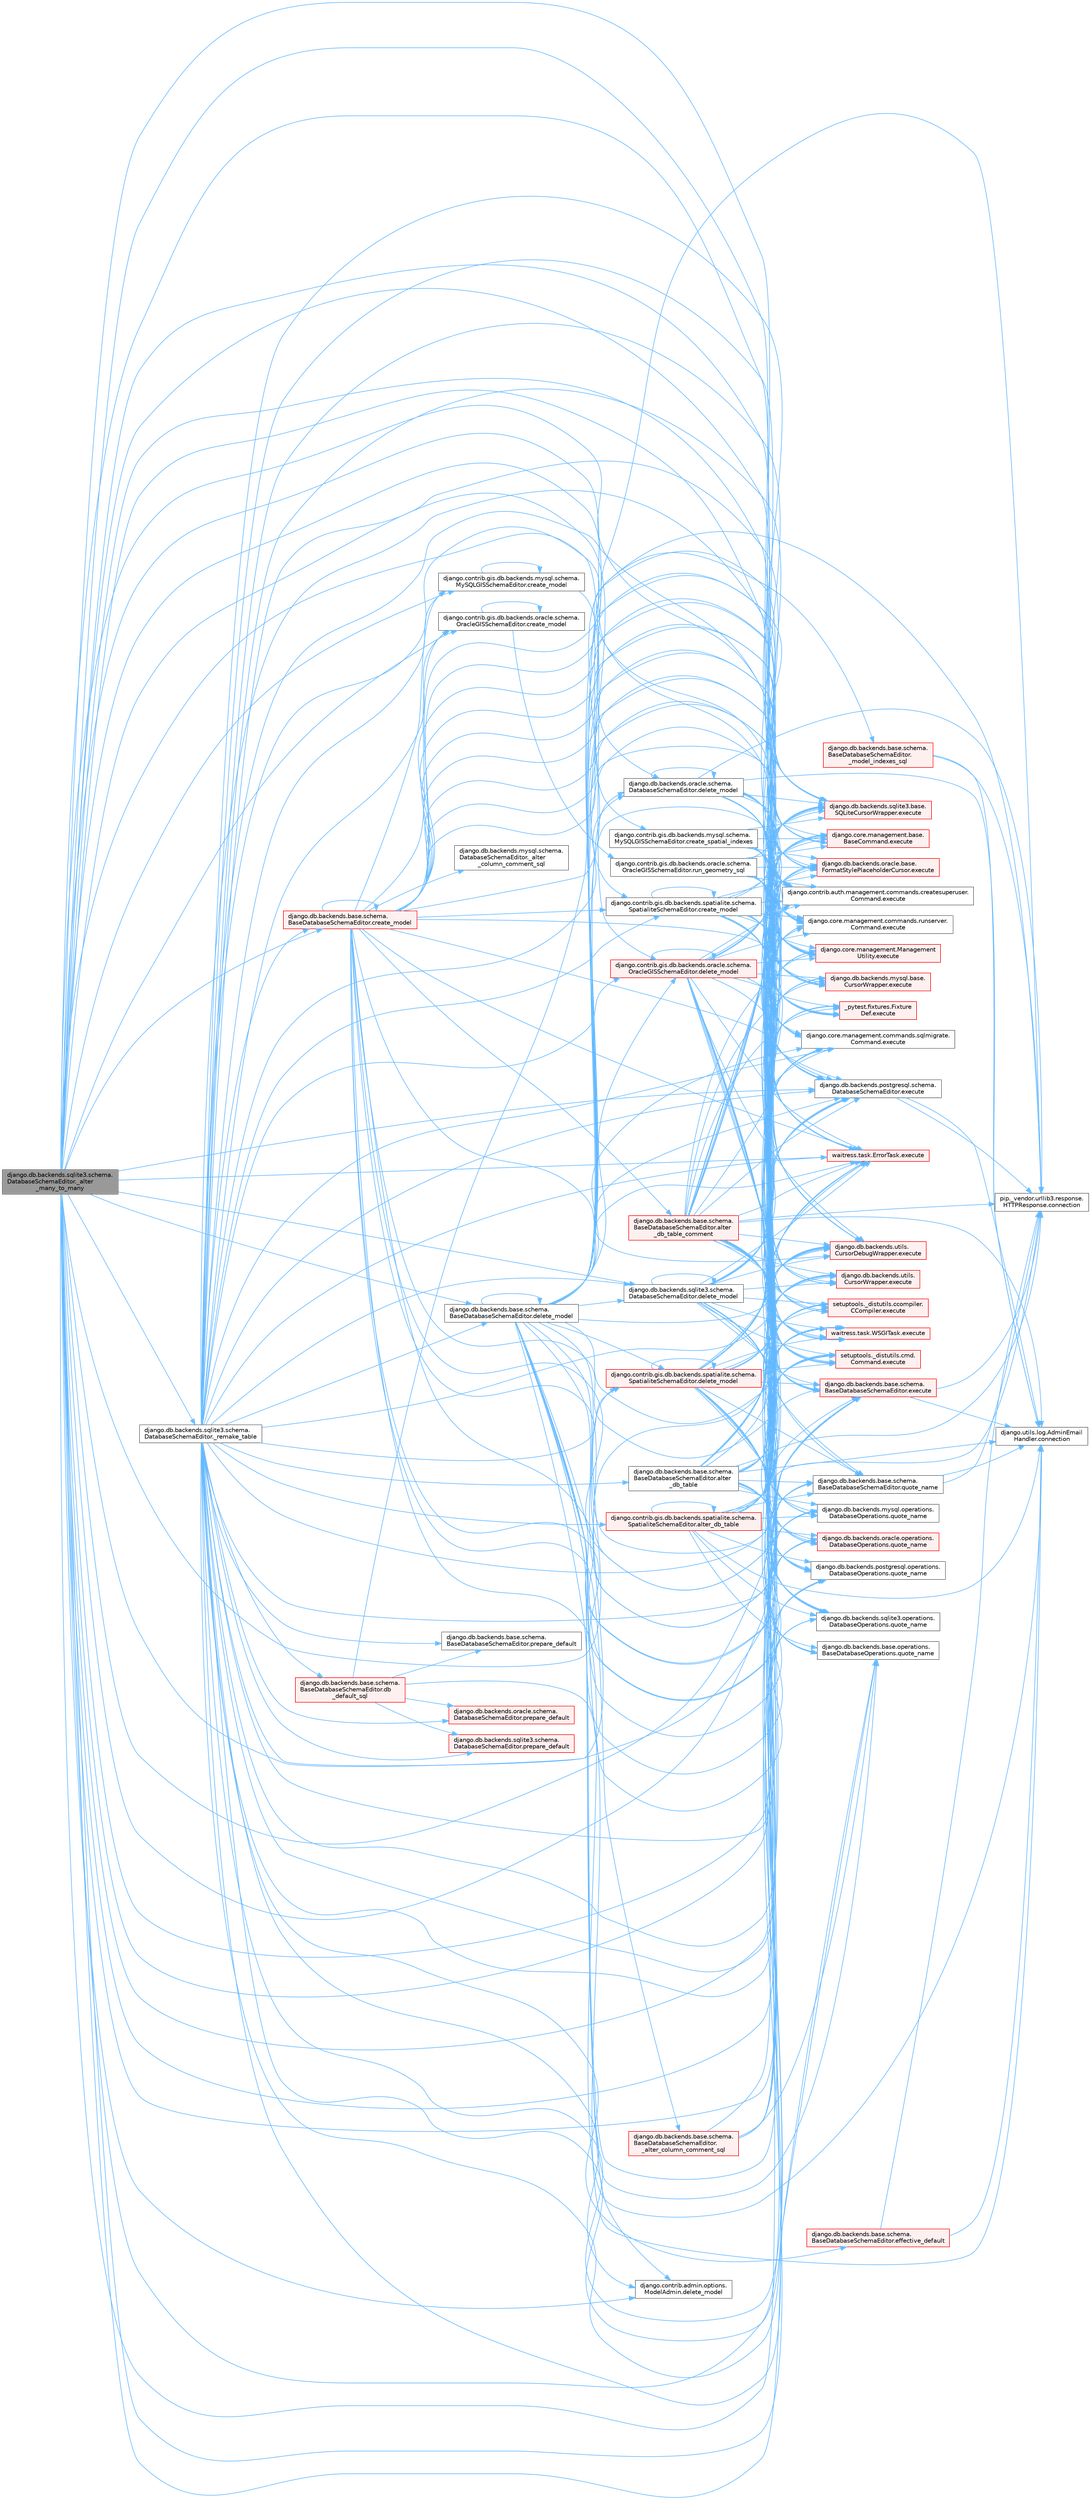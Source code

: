 digraph "django.db.backends.sqlite3.schema.DatabaseSchemaEditor._alter_many_to_many"
{
 // LATEX_PDF_SIZE
  bgcolor="transparent";
  edge [fontname=Helvetica,fontsize=10,labelfontname=Helvetica,labelfontsize=10];
  node [fontname=Helvetica,fontsize=10,shape=box,height=0.2,width=0.4];
  rankdir="LR";
  Node1 [id="Node000001",label="django.db.backends.sqlite3.schema.\lDatabaseSchemaEditor._alter\l_many_to_many",height=0.2,width=0.4,color="gray40", fillcolor="grey60", style="filled", fontcolor="black",tooltip=" "];
  Node1 -> Node2 [id="edge1_Node000001_Node000002",color="steelblue1",style="solid",tooltip=" "];
  Node2 [id="Node000002",label="django.db.backends.sqlite3.schema.\lDatabaseSchemaEditor._remake_table",height=0.2,width=0.4,color="grey40", fillcolor="white", style="filled",URL="$classdjango_1_1db_1_1backends_1_1sqlite3_1_1schema_1_1_database_schema_editor.html#a9b5b247b2cd836c48a65726025b45e11",tooltip=" "];
  Node2 -> Node3 [id="edge2_Node000002_Node000003",color="steelblue1",style="solid",tooltip=" "];
  Node3 [id="Node000003",label="django.contrib.gis.db.backends.spatialite.schema.\lSpatialiteSchemaEditor.alter_db_table",height=0.2,width=0.4,color="red", fillcolor="#FFF0F0", style="filled",URL="$classdjango_1_1contrib_1_1gis_1_1db_1_1backends_1_1spatialite_1_1schema_1_1_spatialite_schema_editor.html#a3c238b03e587be42747e3a128cd44946",tooltip=" "];
  Node3 -> Node3 [id="edge3_Node000003_Node000003",color="steelblue1",style="solid",tooltip=" "];
  Node3 -> Node4 [id="edge4_Node000003_Node000004",color="steelblue1",style="solid",tooltip=" "];
  Node4 [id="Node000004",label="django.utils.log.AdminEmail\lHandler.connection",height=0.2,width=0.4,color="grey40", fillcolor="white", style="filled",URL="$classdjango_1_1utils_1_1log_1_1_admin_email_handler.html#a545b5f7ec55a857fe1ca7836814a0760",tooltip=" "];
  Node3 -> Node5 [id="edge5_Node000003_Node000005",color="steelblue1",style="solid",tooltip=" "];
  Node5 [id="Node000005",label="pip._vendor.urllib3.response.\lHTTPResponse.connection",height=0.2,width=0.4,color="grey40", fillcolor="white", style="filled",URL="$classpip_1_1__vendor_1_1urllib3_1_1response_1_1_h_t_t_p_response.html#a9002314624685de3bbf9b84bdc87fef8",tooltip=" "];
  Node3 -> Node6 [id="edge6_Node000003_Node000006",color="steelblue1",style="solid",tooltip=" "];
  Node6 [id="Node000006",label="_pytest.fixtures.Fixture\lDef.execute",height=0.2,width=0.4,color="red", fillcolor="#FFF0F0", style="filled",URL="$class__pytest_1_1fixtures_1_1_fixture_def.html#ac27e0caaadd6404ffc2715216b643993",tooltip=" "];
  Node3 -> Node3951 [id="edge7_Node000003_Node003951",color="steelblue1",style="solid",tooltip=" "];
  Node3951 [id="Node003951",label="django.contrib.auth.management.commands.createsuperuser.\lCommand.execute",height=0.2,width=0.4,color="grey40", fillcolor="white", style="filled",URL="$classdjango_1_1contrib_1_1auth_1_1management_1_1commands_1_1createsuperuser_1_1_command.html#a4dc8ad9953fcae01a4c61c32fe4c6540",tooltip=" "];
  Node3 -> Node3952 [id="edge8_Node000003_Node003952",color="steelblue1",style="solid",tooltip=" "];
  Node3952 [id="Node003952",label="django.core.management.base.\lBaseCommand.execute",height=0.2,width=0.4,color="red", fillcolor="#FFF0F0", style="filled",URL="$classdjango_1_1core_1_1management_1_1base_1_1_base_command.html#a5621c1fb51be6a2deff6777d90c25ee0",tooltip=" "];
  Node3 -> Node3954 [id="edge9_Node000003_Node003954",color="steelblue1",style="solid",tooltip=" "];
  Node3954 [id="Node003954",label="django.core.management.commands.runserver.\lCommand.execute",height=0.2,width=0.4,color="grey40", fillcolor="white", style="filled",URL="$classdjango_1_1core_1_1management_1_1commands_1_1runserver_1_1_command.html#a86b4bdbf596d9f612125e143148d9919",tooltip=" "];
  Node3 -> Node3955 [id="edge10_Node000003_Node003955",color="steelblue1",style="solid",tooltip=" "];
  Node3955 [id="Node003955",label="django.core.management.commands.sqlmigrate.\lCommand.execute",height=0.2,width=0.4,color="grey40", fillcolor="white", style="filled",URL="$classdjango_1_1core_1_1management_1_1commands_1_1sqlmigrate_1_1_command.html#ad47c65d3d4820430ce43bb5f2086789d",tooltip=" "];
  Node3 -> Node3956 [id="edge11_Node000003_Node003956",color="steelblue1",style="solid",tooltip=" "];
  Node3956 [id="Node003956",label="django.core.management.Management\lUtility.execute",height=0.2,width=0.4,color="red", fillcolor="#FFF0F0", style="filled",URL="$classdjango_1_1core_1_1management_1_1_management_utility.html#ab2752203019f6a6274c55e096770c008",tooltip=" "];
  Node3 -> Node3964 [id="edge12_Node000003_Node003964",color="steelblue1",style="solid",tooltip=" "];
  Node3964 [id="Node003964",label="django.db.backends.base.schema.\lBaseDatabaseSchemaEditor.execute",height=0.2,width=0.4,color="red", fillcolor="#FFF0F0", style="filled",URL="$classdjango_1_1db_1_1backends_1_1base_1_1schema_1_1_base_database_schema_editor.html#a964d07b6ba94dc1698e896feeeb57353",tooltip=" "];
  Node3964 -> Node4 [id="edge13_Node003964_Node000004",color="steelblue1",style="solid",tooltip=" "];
  Node3964 -> Node5 [id="edge14_Node003964_Node000005",color="steelblue1",style="solid",tooltip=" "];
  Node3 -> Node3967 [id="edge15_Node000003_Node003967",color="steelblue1",style="solid",tooltip=" "];
  Node3967 [id="Node003967",label="django.db.backends.mysql.base.\lCursorWrapper.execute",height=0.2,width=0.4,color="red", fillcolor="#FFF0F0", style="filled",URL="$classdjango_1_1db_1_1backends_1_1mysql_1_1base_1_1_cursor_wrapper.html#a6b2d41b73d7c215224f1e994aad6ad60",tooltip=" "];
  Node3 -> Node3968 [id="edge16_Node000003_Node003968",color="steelblue1",style="solid",tooltip=" "];
  Node3968 [id="Node003968",label="django.db.backends.oracle.base.\lFormatStylePlaceholderCursor.execute",height=0.2,width=0.4,color="red", fillcolor="#FFF0F0", style="filled",URL="$classdjango_1_1db_1_1backends_1_1oracle_1_1base_1_1_format_style_placeholder_cursor.html#a0717bdbea59134a88e5f10399c33a251",tooltip=" "];
  Node3 -> Node3974 [id="edge17_Node000003_Node003974",color="steelblue1",style="solid",tooltip=" "];
  Node3974 [id="Node003974",label="django.db.backends.postgresql.schema.\lDatabaseSchemaEditor.execute",height=0.2,width=0.4,color="grey40", fillcolor="white", style="filled",URL="$classdjango_1_1db_1_1backends_1_1postgresql_1_1schema_1_1_database_schema_editor.html#afe7e39d1fd0ac2c6216f90295b9382ae",tooltip=" "];
  Node3974 -> Node4 [id="edge18_Node003974_Node000004",color="steelblue1",style="solid",tooltip=" "];
  Node3974 -> Node5 [id="edge19_Node003974_Node000005",color="steelblue1",style="solid",tooltip=" "];
  Node3 -> Node3975 [id="edge20_Node000003_Node003975",color="steelblue1",style="solid",tooltip=" "];
  Node3975 [id="Node003975",label="django.db.backends.sqlite3.base.\lSQLiteCursorWrapper.execute",height=0.2,width=0.4,color="red", fillcolor="#FFF0F0", style="filled",URL="$classdjango_1_1db_1_1backends_1_1sqlite3_1_1base_1_1_s_q_lite_cursor_wrapper.html#a41115eb3813040514a6c6c7111aa0b57",tooltip=" "];
  Node3 -> Node3977 [id="edge21_Node000003_Node003977",color="steelblue1",style="solid",tooltip=" "];
  Node3977 [id="Node003977",label="django.db.backends.utils.\lCursorDebugWrapper.execute",height=0.2,width=0.4,color="red", fillcolor="#FFF0F0", style="filled",URL="$classdjango_1_1db_1_1backends_1_1utils_1_1_cursor_debug_wrapper.html#af0443013785fceb3f05b38198a71ca3f",tooltip=" "];
  Node3 -> Node3978 [id="edge22_Node000003_Node003978",color="steelblue1",style="solid",tooltip=" "];
  Node3978 [id="Node003978",label="django.db.backends.utils.\lCursorWrapper.execute",height=0.2,width=0.4,color="red", fillcolor="#FFF0F0", style="filled",URL="$classdjango_1_1db_1_1backends_1_1utils_1_1_cursor_wrapper.html#a7d0bc9b6584c9fee961505e1d460547c",tooltip=" "];
  Node3 -> Node3981 [id="edge23_Node000003_Node003981",color="steelblue1",style="solid",tooltip=" "];
  Node3981 [id="Node003981",label="setuptools._distutils.ccompiler.\lCCompiler.execute",height=0.2,width=0.4,color="red", fillcolor="#FFF0F0", style="filled",URL="$classsetuptools_1_1__distutils_1_1ccompiler_1_1_c_compiler.html#a726dd6c4cc45b2077fa6bc43dc8fe60e",tooltip=" "];
  Node3 -> Node3982 [id="edge24_Node000003_Node003982",color="steelblue1",style="solid",tooltip=" "];
  Node3982 [id="Node003982",label="setuptools._distutils.cmd.\lCommand.execute",height=0.2,width=0.4,color="red", fillcolor="#FFF0F0", style="filled",URL="$classsetuptools_1_1__distutils_1_1cmd_1_1_command.html#a371b567539d5bc0e2a134bf361e97b38",tooltip=" "];
  Node3 -> Node3983 [id="edge25_Node000003_Node003983",color="steelblue1",style="solid",tooltip=" "];
  Node3983 [id="Node003983",label="waitress.task.ErrorTask.execute",height=0.2,width=0.4,color="red", fillcolor="#FFF0F0", style="filled",URL="$classwaitress_1_1task_1_1_error_task.html#ad5c6d14c13ba3d33e82b1b138e634bb0",tooltip=" "];
  Node3 -> Node3984 [id="edge26_Node000003_Node003984",color="steelblue1",style="solid",tooltip=" "];
  Node3984 [id="Node003984",label="waitress.task.WSGITask.execute",height=0.2,width=0.4,color="red", fillcolor="#FFF0F0", style="filled",URL="$classwaitress_1_1task_1_1_w_s_g_i_task.html#ac677ac1c03116dfa724298750580883b",tooltip=" "];
  Node3 -> Node4533 [id="edge27_Node000003_Node004533",color="steelblue1",style="solid",tooltip=" "];
  Node4533 [id="Node004533",label="django.db.backends.base.operations.\lBaseDatabaseOperations.quote_name",height=0.2,width=0.4,color="grey40", fillcolor="white", style="filled",URL="$classdjango_1_1db_1_1backends_1_1base_1_1operations_1_1_base_database_operations.html#ab468094d1b03334704774ae62fbb7955",tooltip=" "];
  Node3 -> Node4534 [id="edge28_Node000003_Node004534",color="steelblue1",style="solid",tooltip=" "];
  Node4534 [id="Node004534",label="django.db.backends.base.schema.\lBaseDatabaseSchemaEditor.quote_name",height=0.2,width=0.4,color="grey40", fillcolor="white", style="filled",URL="$classdjango_1_1db_1_1backends_1_1base_1_1schema_1_1_base_database_schema_editor.html#aa816e47aecbbe22e29c76f25001a873a",tooltip=" "];
  Node4534 -> Node4 [id="edge29_Node004534_Node000004",color="steelblue1",style="solid",tooltip=" "];
  Node4534 -> Node5 [id="edge30_Node004534_Node000005",color="steelblue1",style="solid",tooltip=" "];
  Node3 -> Node4535 [id="edge31_Node000003_Node004535",color="steelblue1",style="solid",tooltip=" "];
  Node4535 [id="Node004535",label="django.db.backends.mysql.operations.\lDatabaseOperations.quote_name",height=0.2,width=0.4,color="grey40", fillcolor="white", style="filled",URL="$classdjango_1_1db_1_1backends_1_1mysql_1_1operations_1_1_database_operations.html#a5d1561dd784c0f000ed8c1aa43a6efbf",tooltip=" "];
  Node3 -> Node4536 [id="edge32_Node000003_Node004536",color="steelblue1",style="solid",tooltip=" "];
  Node4536 [id="Node004536",label="django.db.backends.oracle.operations.\lDatabaseOperations.quote_name",height=0.2,width=0.4,color="red", fillcolor="#FFF0F0", style="filled",URL="$classdjango_1_1db_1_1backends_1_1oracle_1_1operations_1_1_database_operations.html#ac7551d250b0adf678e5d00e4d69cb021",tooltip=" "];
  Node3 -> Node4542 [id="edge33_Node000003_Node004542",color="steelblue1",style="solid",tooltip=" "];
  Node4542 [id="Node004542",label="django.db.backends.postgresql.operations.\lDatabaseOperations.quote_name",height=0.2,width=0.4,color="grey40", fillcolor="white", style="filled",URL="$classdjango_1_1db_1_1backends_1_1postgresql_1_1operations_1_1_database_operations.html#ab2f9e33071d2c5abb03744171da3b801",tooltip=" "];
  Node3 -> Node4543 [id="edge34_Node000003_Node004543",color="steelblue1",style="solid",tooltip=" "];
  Node4543 [id="Node004543",label="django.db.backends.sqlite3.operations.\lDatabaseOperations.quote_name",height=0.2,width=0.4,color="grey40", fillcolor="white", style="filled",URL="$classdjango_1_1db_1_1backends_1_1sqlite3_1_1operations_1_1_database_operations.html#a14cbbcb5e889d88278c96a39911d641b",tooltip=" "];
  Node2 -> Node4544 [id="edge35_Node000002_Node004544",color="steelblue1",style="solid",tooltip=" "];
  Node4544 [id="Node004544",label="django.db.backends.base.schema.\lBaseDatabaseSchemaEditor.alter\l_db_table",height=0.2,width=0.4,color="grey40", fillcolor="white", style="filled",URL="$classdjango_1_1db_1_1backends_1_1base_1_1schema_1_1_base_database_schema_editor.html#a6975136cc10a20541aed6b53fea99565",tooltip=" "];
  Node4544 -> Node4 [id="edge36_Node004544_Node000004",color="steelblue1",style="solid",tooltip=" "];
  Node4544 -> Node5 [id="edge37_Node004544_Node000005",color="steelblue1",style="solid",tooltip=" "];
  Node4544 -> Node6 [id="edge38_Node004544_Node000006",color="steelblue1",style="solid",tooltip=" "];
  Node4544 -> Node3951 [id="edge39_Node004544_Node003951",color="steelblue1",style="solid",tooltip=" "];
  Node4544 -> Node3952 [id="edge40_Node004544_Node003952",color="steelblue1",style="solid",tooltip=" "];
  Node4544 -> Node3954 [id="edge41_Node004544_Node003954",color="steelblue1",style="solid",tooltip=" "];
  Node4544 -> Node3955 [id="edge42_Node004544_Node003955",color="steelblue1",style="solid",tooltip=" "];
  Node4544 -> Node3956 [id="edge43_Node004544_Node003956",color="steelblue1",style="solid",tooltip=" "];
  Node4544 -> Node3964 [id="edge44_Node004544_Node003964",color="steelblue1",style="solid",tooltip=" "];
  Node4544 -> Node3967 [id="edge45_Node004544_Node003967",color="steelblue1",style="solid",tooltip=" "];
  Node4544 -> Node3968 [id="edge46_Node004544_Node003968",color="steelblue1",style="solid",tooltip=" "];
  Node4544 -> Node3974 [id="edge47_Node004544_Node003974",color="steelblue1",style="solid",tooltip=" "];
  Node4544 -> Node3975 [id="edge48_Node004544_Node003975",color="steelblue1",style="solid",tooltip=" "];
  Node4544 -> Node3977 [id="edge49_Node004544_Node003977",color="steelblue1",style="solid",tooltip=" "];
  Node4544 -> Node3978 [id="edge50_Node004544_Node003978",color="steelblue1",style="solid",tooltip=" "];
  Node4544 -> Node3981 [id="edge51_Node004544_Node003981",color="steelblue1",style="solid",tooltip=" "];
  Node4544 -> Node3982 [id="edge52_Node004544_Node003982",color="steelblue1",style="solid",tooltip=" "];
  Node4544 -> Node3983 [id="edge53_Node004544_Node003983",color="steelblue1",style="solid",tooltip=" "];
  Node4544 -> Node3984 [id="edge54_Node004544_Node003984",color="steelblue1",style="solid",tooltip=" "];
  Node4544 -> Node4533 [id="edge55_Node004544_Node004533",color="steelblue1",style="solid",tooltip=" "];
  Node4544 -> Node4534 [id="edge56_Node004544_Node004534",color="steelblue1",style="solid",tooltip=" "];
  Node4544 -> Node4535 [id="edge57_Node004544_Node004535",color="steelblue1",style="solid",tooltip=" "];
  Node4544 -> Node4536 [id="edge58_Node004544_Node004536",color="steelblue1",style="solid",tooltip=" "];
  Node4544 -> Node4542 [id="edge59_Node004544_Node004542",color="steelblue1",style="solid",tooltip=" "];
  Node4544 -> Node4543 [id="edge60_Node004544_Node004543",color="steelblue1",style="solid",tooltip=" "];
  Node2 -> Node4545 [id="edge61_Node000002_Node004545",color="steelblue1",style="solid",tooltip=" "];
  Node4545 [id="Node004545",label="django.contrib.gis.db.backends.mysql.schema.\lMySQLGISSchemaEditor.create_model",height=0.2,width=0.4,color="grey40", fillcolor="white", style="filled",URL="$classdjango_1_1contrib_1_1gis_1_1db_1_1backends_1_1mysql_1_1schema_1_1_my_s_q_l_g_i_s_schema_editor.html#a2be50e7e189e7bd3bd6909f56338c0ae",tooltip=" "];
  Node4545 -> Node4545 [id="edge62_Node004545_Node004545",color="steelblue1",style="solid",tooltip=" "];
  Node4545 -> Node4546 [id="edge63_Node004545_Node004546",color="steelblue1",style="solid",tooltip=" "];
  Node4546 [id="Node004546",label="django.contrib.gis.db.backends.mysql.schema.\lMySQLGISSchemaEditor.create_spatial_indexes",height=0.2,width=0.4,color="grey40", fillcolor="white", style="filled",URL="$classdjango_1_1contrib_1_1gis_1_1db_1_1backends_1_1mysql_1_1schema_1_1_my_s_q_l_g_i_s_schema_editor.html#ab01e4e9753b9691b274cfe31c800fb87",tooltip=" "];
  Node4546 -> Node6 [id="edge64_Node004546_Node000006",color="steelblue1",style="solid",tooltip=" "];
  Node4546 -> Node3951 [id="edge65_Node004546_Node003951",color="steelblue1",style="solid",tooltip=" "];
  Node4546 -> Node3952 [id="edge66_Node004546_Node003952",color="steelblue1",style="solid",tooltip=" "];
  Node4546 -> Node3954 [id="edge67_Node004546_Node003954",color="steelblue1",style="solid",tooltip=" "];
  Node4546 -> Node3955 [id="edge68_Node004546_Node003955",color="steelblue1",style="solid",tooltip=" "];
  Node4546 -> Node3956 [id="edge69_Node004546_Node003956",color="steelblue1",style="solid",tooltip=" "];
  Node4546 -> Node3964 [id="edge70_Node004546_Node003964",color="steelblue1",style="solid",tooltip=" "];
  Node4546 -> Node3967 [id="edge71_Node004546_Node003967",color="steelblue1",style="solid",tooltip=" "];
  Node4546 -> Node3968 [id="edge72_Node004546_Node003968",color="steelblue1",style="solid",tooltip=" "];
  Node4546 -> Node3974 [id="edge73_Node004546_Node003974",color="steelblue1",style="solid",tooltip=" "];
  Node4546 -> Node3975 [id="edge74_Node004546_Node003975",color="steelblue1",style="solid",tooltip=" "];
  Node4546 -> Node3977 [id="edge75_Node004546_Node003977",color="steelblue1",style="solid",tooltip=" "];
  Node4546 -> Node3978 [id="edge76_Node004546_Node003978",color="steelblue1",style="solid",tooltip=" "];
  Node4546 -> Node3981 [id="edge77_Node004546_Node003981",color="steelblue1",style="solid",tooltip=" "];
  Node4546 -> Node3982 [id="edge78_Node004546_Node003982",color="steelblue1",style="solid",tooltip=" "];
  Node4546 -> Node3983 [id="edge79_Node004546_Node003983",color="steelblue1",style="solid",tooltip=" "];
  Node4546 -> Node3984 [id="edge80_Node004546_Node003984",color="steelblue1",style="solid",tooltip=" "];
  Node2 -> Node4547 [id="edge81_Node000002_Node004547",color="steelblue1",style="solid",tooltip=" "];
  Node4547 [id="Node004547",label="django.contrib.gis.db.backends.oracle.schema.\lOracleGISSchemaEditor.create_model",height=0.2,width=0.4,color="grey40", fillcolor="white", style="filled",URL="$classdjango_1_1contrib_1_1gis_1_1db_1_1backends_1_1oracle_1_1schema_1_1_oracle_g_i_s_schema_editor.html#aedde6824f1f568969b03706ac55e71fe",tooltip=" "];
  Node4547 -> Node4547 [id="edge82_Node004547_Node004547",color="steelblue1",style="solid",tooltip=" "];
  Node4547 -> Node4548 [id="edge83_Node004547_Node004548",color="steelblue1",style="solid",tooltip=" "];
  Node4548 [id="Node004548",label="django.contrib.gis.db.backends.oracle.schema.\lOracleGISSchemaEditor.run_geometry_sql",height=0.2,width=0.4,color="grey40", fillcolor="white", style="filled",URL="$classdjango_1_1contrib_1_1gis_1_1db_1_1backends_1_1oracle_1_1schema_1_1_oracle_g_i_s_schema_editor.html#a1cc33dd24bca051d455c5a65f3e5940d",tooltip=" "];
  Node4548 -> Node6 [id="edge84_Node004548_Node000006",color="steelblue1",style="solid",tooltip=" "];
  Node4548 -> Node3951 [id="edge85_Node004548_Node003951",color="steelblue1",style="solid",tooltip=" "];
  Node4548 -> Node3952 [id="edge86_Node004548_Node003952",color="steelblue1",style="solid",tooltip=" "];
  Node4548 -> Node3954 [id="edge87_Node004548_Node003954",color="steelblue1",style="solid",tooltip=" "];
  Node4548 -> Node3955 [id="edge88_Node004548_Node003955",color="steelblue1",style="solid",tooltip=" "];
  Node4548 -> Node3956 [id="edge89_Node004548_Node003956",color="steelblue1",style="solid",tooltip=" "];
  Node4548 -> Node3964 [id="edge90_Node004548_Node003964",color="steelblue1",style="solid",tooltip=" "];
  Node4548 -> Node3967 [id="edge91_Node004548_Node003967",color="steelblue1",style="solid",tooltip=" "];
  Node4548 -> Node3968 [id="edge92_Node004548_Node003968",color="steelblue1",style="solid",tooltip=" "];
  Node4548 -> Node3974 [id="edge93_Node004548_Node003974",color="steelblue1",style="solid",tooltip=" "];
  Node4548 -> Node3975 [id="edge94_Node004548_Node003975",color="steelblue1",style="solid",tooltip=" "];
  Node4548 -> Node3977 [id="edge95_Node004548_Node003977",color="steelblue1",style="solid",tooltip=" "];
  Node4548 -> Node3978 [id="edge96_Node004548_Node003978",color="steelblue1",style="solid",tooltip=" "];
  Node4548 -> Node3981 [id="edge97_Node004548_Node003981",color="steelblue1",style="solid",tooltip=" "];
  Node4548 -> Node3982 [id="edge98_Node004548_Node003982",color="steelblue1",style="solid",tooltip=" "];
  Node4548 -> Node3983 [id="edge99_Node004548_Node003983",color="steelblue1",style="solid",tooltip=" "];
  Node4548 -> Node3984 [id="edge100_Node004548_Node003984",color="steelblue1",style="solid",tooltip=" "];
  Node2 -> Node4549 [id="edge101_Node000002_Node004549",color="steelblue1",style="solid",tooltip=" "];
  Node4549 [id="Node004549",label="django.contrib.gis.db.backends.spatialite.schema.\lSpatialiteSchemaEditor.create_model",height=0.2,width=0.4,color="grey40", fillcolor="white", style="filled",URL="$classdjango_1_1contrib_1_1gis_1_1db_1_1backends_1_1spatialite_1_1schema_1_1_spatialite_schema_editor.html#a19b94a34b1e1e5fc3cd38c736f21f025",tooltip=" "];
  Node4549 -> Node4549 [id="edge102_Node004549_Node004549",color="steelblue1",style="solid",tooltip=" "];
  Node4549 -> Node6 [id="edge103_Node004549_Node000006",color="steelblue1",style="solid",tooltip=" "];
  Node4549 -> Node3951 [id="edge104_Node004549_Node003951",color="steelblue1",style="solid",tooltip=" "];
  Node4549 -> Node3952 [id="edge105_Node004549_Node003952",color="steelblue1",style="solid",tooltip=" "];
  Node4549 -> Node3954 [id="edge106_Node004549_Node003954",color="steelblue1",style="solid",tooltip=" "];
  Node4549 -> Node3955 [id="edge107_Node004549_Node003955",color="steelblue1",style="solid",tooltip=" "];
  Node4549 -> Node3956 [id="edge108_Node004549_Node003956",color="steelblue1",style="solid",tooltip=" "];
  Node4549 -> Node3964 [id="edge109_Node004549_Node003964",color="steelblue1",style="solid",tooltip=" "];
  Node4549 -> Node3967 [id="edge110_Node004549_Node003967",color="steelblue1",style="solid",tooltip=" "];
  Node4549 -> Node3968 [id="edge111_Node004549_Node003968",color="steelblue1",style="solid",tooltip=" "];
  Node4549 -> Node3974 [id="edge112_Node004549_Node003974",color="steelblue1",style="solid",tooltip=" "];
  Node4549 -> Node3975 [id="edge113_Node004549_Node003975",color="steelblue1",style="solid",tooltip=" "];
  Node4549 -> Node3977 [id="edge114_Node004549_Node003977",color="steelblue1",style="solid",tooltip=" "];
  Node4549 -> Node3978 [id="edge115_Node004549_Node003978",color="steelblue1",style="solid",tooltip=" "];
  Node4549 -> Node3981 [id="edge116_Node004549_Node003981",color="steelblue1",style="solid",tooltip=" "];
  Node4549 -> Node3982 [id="edge117_Node004549_Node003982",color="steelblue1",style="solid",tooltip=" "];
  Node4549 -> Node3983 [id="edge118_Node004549_Node003983",color="steelblue1",style="solid",tooltip=" "];
  Node4549 -> Node3984 [id="edge119_Node004549_Node003984",color="steelblue1",style="solid",tooltip=" "];
  Node2 -> Node4550 [id="edge120_Node000002_Node004550",color="steelblue1",style="solid",tooltip=" "];
  Node4550 [id="Node004550",label="django.db.backends.base.schema.\lBaseDatabaseSchemaEditor.create_model",height=0.2,width=0.4,color="red", fillcolor="#FFF0F0", style="filled",URL="$classdjango_1_1db_1_1backends_1_1base_1_1schema_1_1_base_database_schema_editor.html#a802611d84fc67073227f245b7e881331",tooltip=" "];
  Node4550 -> Node4551 [id="edge121_Node004550_Node004551",color="steelblue1",style="solid",tooltip=" "];
  Node4551 [id="Node004551",label="django.db.backends.base.schema.\lBaseDatabaseSchemaEditor.\l_alter_column_comment_sql",height=0.2,width=0.4,color="red", fillcolor="#FFF0F0", style="filled",URL="$classdjango_1_1db_1_1backends_1_1base_1_1schema_1_1_base_database_schema_editor.html#a9f86ae7193fdd2bb59c79ac7d690c593",tooltip=" "];
  Node4551 -> Node4533 [id="edge122_Node004551_Node004533",color="steelblue1",style="solid",tooltip=" "];
  Node4551 -> Node4534 [id="edge123_Node004551_Node004534",color="steelblue1",style="solid",tooltip=" "];
  Node4551 -> Node4535 [id="edge124_Node004551_Node004535",color="steelblue1",style="solid",tooltip=" "];
  Node4551 -> Node4536 [id="edge125_Node004551_Node004536",color="steelblue1",style="solid",tooltip=" "];
  Node4551 -> Node4542 [id="edge126_Node004551_Node004542",color="steelblue1",style="solid",tooltip=" "];
  Node4551 -> Node4543 [id="edge127_Node004551_Node004543",color="steelblue1",style="solid",tooltip=" "];
  Node4550 -> Node4561 [id="edge128_Node004550_Node004561",color="steelblue1",style="solid",tooltip=" "];
  Node4561 [id="Node004561",label="django.db.backends.mysql.schema.\lDatabaseSchemaEditor._alter\l_column_comment_sql",height=0.2,width=0.4,color="grey40", fillcolor="white", style="filled",URL="$classdjango_1_1db_1_1backends_1_1mysql_1_1schema_1_1_database_schema_editor.html#a34fb7f7511d68dc643d0e7c44eae75d5",tooltip=" "];
  Node4550 -> Node4562 [id="edge129_Node004550_Node004562",color="steelblue1",style="solid",tooltip=" "];
  Node4562 [id="Node004562",label="django.db.backends.base.schema.\lBaseDatabaseSchemaEditor.\l_model_indexes_sql",height=0.2,width=0.4,color="red", fillcolor="#FFF0F0", style="filled",URL="$classdjango_1_1db_1_1backends_1_1base_1_1schema_1_1_base_database_schema_editor.html#a4db0a8aec342e1019ed26c18e7be7fff",tooltip=" "];
  Node4562 -> Node4 [id="edge130_Node004562_Node000004",color="steelblue1",style="solid",tooltip=" "];
  Node4562 -> Node5 [id="edge131_Node004562_Node000005",color="steelblue1",style="solid",tooltip=" "];
  Node4550 -> Node4581 [id="edge132_Node004550_Node004581",color="steelblue1",style="solid",tooltip=" "];
  Node4581 [id="Node004581",label="django.db.backends.base.schema.\lBaseDatabaseSchemaEditor.alter\l_db_table_comment",height=0.2,width=0.4,color="red", fillcolor="#FFF0F0", style="filled",URL="$classdjango_1_1db_1_1backends_1_1base_1_1schema_1_1_base_database_schema_editor.html#a788ba4cf1ea36f15a1b1d7a11b8d31a1",tooltip=" "];
  Node4581 -> Node4 [id="edge133_Node004581_Node000004",color="steelblue1",style="solid",tooltip=" "];
  Node4581 -> Node5 [id="edge134_Node004581_Node000005",color="steelblue1",style="solid",tooltip=" "];
  Node4581 -> Node6 [id="edge135_Node004581_Node000006",color="steelblue1",style="solid",tooltip=" "];
  Node4581 -> Node3951 [id="edge136_Node004581_Node003951",color="steelblue1",style="solid",tooltip=" "];
  Node4581 -> Node3952 [id="edge137_Node004581_Node003952",color="steelblue1",style="solid",tooltip=" "];
  Node4581 -> Node3954 [id="edge138_Node004581_Node003954",color="steelblue1",style="solid",tooltip=" "];
  Node4581 -> Node3955 [id="edge139_Node004581_Node003955",color="steelblue1",style="solid",tooltip=" "];
  Node4581 -> Node3956 [id="edge140_Node004581_Node003956",color="steelblue1",style="solid",tooltip=" "];
  Node4581 -> Node3964 [id="edge141_Node004581_Node003964",color="steelblue1",style="solid",tooltip=" "];
  Node4581 -> Node3967 [id="edge142_Node004581_Node003967",color="steelblue1",style="solid",tooltip=" "];
  Node4581 -> Node3968 [id="edge143_Node004581_Node003968",color="steelblue1",style="solid",tooltip=" "];
  Node4581 -> Node3974 [id="edge144_Node004581_Node003974",color="steelblue1",style="solid",tooltip=" "];
  Node4581 -> Node3975 [id="edge145_Node004581_Node003975",color="steelblue1",style="solid",tooltip=" "];
  Node4581 -> Node3977 [id="edge146_Node004581_Node003977",color="steelblue1",style="solid",tooltip=" "];
  Node4581 -> Node3978 [id="edge147_Node004581_Node003978",color="steelblue1",style="solid",tooltip=" "];
  Node4581 -> Node3981 [id="edge148_Node004581_Node003981",color="steelblue1",style="solid",tooltip=" "];
  Node4581 -> Node3982 [id="edge149_Node004581_Node003982",color="steelblue1",style="solid",tooltip=" "];
  Node4581 -> Node3983 [id="edge150_Node004581_Node003983",color="steelblue1",style="solid",tooltip=" "];
  Node4581 -> Node3984 [id="edge151_Node004581_Node003984",color="steelblue1",style="solid",tooltip=" "];
  Node4581 -> Node4533 [id="edge152_Node004581_Node004533",color="steelblue1",style="solid",tooltip=" "];
  Node4581 -> Node4534 [id="edge153_Node004581_Node004534",color="steelblue1",style="solid",tooltip=" "];
  Node4581 -> Node4535 [id="edge154_Node004581_Node004535",color="steelblue1",style="solid",tooltip=" "];
  Node4581 -> Node4536 [id="edge155_Node004581_Node004536",color="steelblue1",style="solid",tooltip=" "];
  Node4581 -> Node4542 [id="edge156_Node004581_Node004542",color="steelblue1",style="solid",tooltip=" "];
  Node4581 -> Node4543 [id="edge157_Node004581_Node004543",color="steelblue1",style="solid",tooltip=" "];
  Node4550 -> Node4 [id="edge158_Node004550_Node000004",color="steelblue1",style="solid",tooltip=" "];
  Node4550 -> Node5 [id="edge159_Node004550_Node000005",color="steelblue1",style="solid",tooltip=" "];
  Node4550 -> Node4545 [id="edge160_Node004550_Node004545",color="steelblue1",style="solid",tooltip=" "];
  Node4550 -> Node4547 [id="edge161_Node004550_Node004547",color="steelblue1",style="solid",tooltip=" "];
  Node4550 -> Node4549 [id="edge162_Node004550_Node004549",color="steelblue1",style="solid",tooltip=" "];
  Node4550 -> Node4550 [id="edge163_Node004550_Node004550",color="steelblue1",style="solid",tooltip=" "];
  Node4550 -> Node6 [id="edge164_Node004550_Node000006",color="steelblue1",style="solid",tooltip=" "];
  Node4550 -> Node3951 [id="edge165_Node004550_Node003951",color="steelblue1",style="solid",tooltip=" "];
  Node4550 -> Node3952 [id="edge166_Node004550_Node003952",color="steelblue1",style="solid",tooltip=" "];
  Node4550 -> Node3954 [id="edge167_Node004550_Node003954",color="steelblue1",style="solid",tooltip=" "];
  Node4550 -> Node3955 [id="edge168_Node004550_Node003955",color="steelblue1",style="solid",tooltip=" "];
  Node4550 -> Node3956 [id="edge169_Node004550_Node003956",color="steelblue1",style="solid",tooltip=" "];
  Node4550 -> Node3964 [id="edge170_Node004550_Node003964",color="steelblue1",style="solid",tooltip=" "];
  Node4550 -> Node3967 [id="edge171_Node004550_Node003967",color="steelblue1",style="solid",tooltip=" "];
  Node4550 -> Node3968 [id="edge172_Node004550_Node003968",color="steelblue1",style="solid",tooltip=" "];
  Node4550 -> Node3974 [id="edge173_Node004550_Node003974",color="steelblue1",style="solid",tooltip=" "];
  Node4550 -> Node3975 [id="edge174_Node004550_Node003975",color="steelblue1",style="solid",tooltip=" "];
  Node4550 -> Node3977 [id="edge175_Node004550_Node003977",color="steelblue1",style="solid",tooltip=" "];
  Node4550 -> Node3978 [id="edge176_Node004550_Node003978",color="steelblue1",style="solid",tooltip=" "];
  Node4550 -> Node3981 [id="edge177_Node004550_Node003981",color="steelblue1",style="solid",tooltip=" "];
  Node4550 -> Node3982 [id="edge178_Node004550_Node003982",color="steelblue1",style="solid",tooltip=" "];
  Node4550 -> Node3983 [id="edge179_Node004550_Node003983",color="steelblue1",style="solid",tooltip=" "];
  Node4550 -> Node3984 [id="edge180_Node004550_Node003984",color="steelblue1",style="solid",tooltip=" "];
  Node2 -> Node4606 [id="edge181_Node000002_Node004606",color="steelblue1",style="solid",tooltip=" "];
  Node4606 [id="Node004606",label="django.db.backends.base.schema.\lBaseDatabaseSchemaEditor.db\l_default_sql",height=0.2,width=0.4,color="red", fillcolor="#FFF0F0", style="filled",URL="$classdjango_1_1db_1_1backends_1_1base_1_1schema_1_1_base_database_schema_editor.html#ad3c6c06564f662cdefbb1e02911f78dc",tooltip=" "];
  Node4606 -> Node4 [id="edge182_Node004606_Node000004",color="steelblue1",style="solid",tooltip=" "];
  Node4606 -> Node5 [id="edge183_Node004606_Node000005",color="steelblue1",style="solid",tooltip=" "];
  Node4606 -> Node4607 [id="edge184_Node004606_Node004607",color="steelblue1",style="solid",tooltip=" "];
  Node4607 [id="Node004607",label="django.db.backends.base.schema.\lBaseDatabaseSchemaEditor.prepare_default",height=0.2,width=0.4,color="grey40", fillcolor="white", style="filled",URL="$classdjango_1_1db_1_1backends_1_1base_1_1schema_1_1_base_database_schema_editor.html#ada48da0bcec8198927bf454b2099c49e",tooltip=" "];
  Node4606 -> Node4608 [id="edge185_Node004606_Node004608",color="steelblue1",style="solid",tooltip=" "];
  Node4608 [id="Node004608",label="django.db.backends.oracle.schema.\lDatabaseSchemaEditor.prepare_default",height=0.2,width=0.4,color="red", fillcolor="#FFF0F0", style="filled",URL="$classdjango_1_1db_1_1backends_1_1oracle_1_1schema_1_1_database_schema_editor.html#a20ee4d7753c9c5e6bbb4d67f43c362fb",tooltip=" "];
  Node4606 -> Node4609 [id="edge186_Node004606_Node004609",color="steelblue1",style="solid",tooltip=" "];
  Node4609 [id="Node004609",label="django.db.backends.sqlite3.schema.\lDatabaseSchemaEditor.prepare_default",height=0.2,width=0.4,color="red", fillcolor="#FFF0F0", style="filled",URL="$classdjango_1_1db_1_1backends_1_1sqlite3_1_1schema_1_1_database_schema_editor.html#a7d7e5fd0b4dafd84e7bb50c112db4dbb",tooltip=" "];
  Node2 -> Node4617 [id="edge187_Node000002_Node004617",color="steelblue1",style="solid",tooltip=" "];
  Node4617 [id="Node004617",label="django.contrib.admin.options.\lModelAdmin.delete_model",height=0.2,width=0.4,color="grey40", fillcolor="white", style="filled",URL="$classdjango_1_1contrib_1_1admin_1_1options_1_1_model_admin.html#aa867ab455deada5d42bee9e8ffe2b9b2",tooltip=" "];
  Node2 -> Node4618 [id="edge188_Node000002_Node004618",color="steelblue1",style="solid",tooltip=" "];
  Node4618 [id="Node004618",label="django.contrib.gis.db.backends.oracle.schema.\lOracleGISSchemaEditor.delete_model",height=0.2,width=0.4,color="red", fillcolor="#FFF0F0", style="filled",URL="$classdjango_1_1contrib_1_1gis_1_1db_1_1backends_1_1oracle_1_1schema_1_1_oracle_g_i_s_schema_editor.html#a7e204de51c85be33515ce57fa48849df",tooltip=" "];
  Node4618 -> Node4618 [id="edge189_Node004618_Node004618",color="steelblue1",style="solid",tooltip=" "];
  Node4618 -> Node6 [id="edge190_Node004618_Node000006",color="steelblue1",style="solid",tooltip=" "];
  Node4618 -> Node3951 [id="edge191_Node004618_Node003951",color="steelblue1",style="solid",tooltip=" "];
  Node4618 -> Node3952 [id="edge192_Node004618_Node003952",color="steelblue1",style="solid",tooltip=" "];
  Node4618 -> Node3954 [id="edge193_Node004618_Node003954",color="steelblue1",style="solid",tooltip=" "];
  Node4618 -> Node3955 [id="edge194_Node004618_Node003955",color="steelblue1",style="solid",tooltip=" "];
  Node4618 -> Node3956 [id="edge195_Node004618_Node003956",color="steelblue1",style="solid",tooltip=" "];
  Node4618 -> Node3964 [id="edge196_Node004618_Node003964",color="steelblue1",style="solid",tooltip=" "];
  Node4618 -> Node3967 [id="edge197_Node004618_Node003967",color="steelblue1",style="solid",tooltip=" "];
  Node4618 -> Node3968 [id="edge198_Node004618_Node003968",color="steelblue1",style="solid",tooltip=" "];
  Node4618 -> Node3974 [id="edge199_Node004618_Node003974",color="steelblue1",style="solid",tooltip=" "];
  Node4618 -> Node3975 [id="edge200_Node004618_Node003975",color="steelblue1",style="solid",tooltip=" "];
  Node4618 -> Node3977 [id="edge201_Node004618_Node003977",color="steelblue1",style="solid",tooltip=" "];
  Node4618 -> Node3978 [id="edge202_Node004618_Node003978",color="steelblue1",style="solid",tooltip=" "];
  Node4618 -> Node3981 [id="edge203_Node004618_Node003981",color="steelblue1",style="solid",tooltip=" "];
  Node4618 -> Node3982 [id="edge204_Node004618_Node003982",color="steelblue1",style="solid",tooltip=" "];
  Node4618 -> Node3983 [id="edge205_Node004618_Node003983",color="steelblue1",style="solid",tooltip=" "];
  Node4618 -> Node3984 [id="edge206_Node004618_Node003984",color="steelblue1",style="solid",tooltip=" "];
  Node2 -> Node4619 [id="edge207_Node000002_Node004619",color="steelblue1",style="solid",tooltip=" "];
  Node4619 [id="Node004619",label="django.contrib.gis.db.backends.spatialite.schema.\lSpatialiteSchemaEditor.delete_model",height=0.2,width=0.4,color="red", fillcolor="#FFF0F0", style="filled",URL="$classdjango_1_1contrib_1_1gis_1_1db_1_1backends_1_1spatialite_1_1schema_1_1_spatialite_schema_editor.html#a1d324c35e2535b9adf7cbecb68fe761d",tooltip=" "];
  Node4619 -> Node4619 [id="edge208_Node004619_Node004619",color="steelblue1",style="solid",tooltip=" "];
  Node4619 -> Node6 [id="edge209_Node004619_Node000006",color="steelblue1",style="solid",tooltip=" "];
  Node4619 -> Node3951 [id="edge210_Node004619_Node003951",color="steelblue1",style="solid",tooltip=" "];
  Node4619 -> Node3952 [id="edge211_Node004619_Node003952",color="steelblue1",style="solid",tooltip=" "];
  Node4619 -> Node3954 [id="edge212_Node004619_Node003954",color="steelblue1",style="solid",tooltip=" "];
  Node4619 -> Node3955 [id="edge213_Node004619_Node003955",color="steelblue1",style="solid",tooltip=" "];
  Node4619 -> Node3956 [id="edge214_Node004619_Node003956",color="steelblue1",style="solid",tooltip=" "];
  Node4619 -> Node3964 [id="edge215_Node004619_Node003964",color="steelblue1",style="solid",tooltip=" "];
  Node4619 -> Node3967 [id="edge216_Node004619_Node003967",color="steelblue1",style="solid",tooltip=" "];
  Node4619 -> Node3968 [id="edge217_Node004619_Node003968",color="steelblue1",style="solid",tooltip=" "];
  Node4619 -> Node3974 [id="edge218_Node004619_Node003974",color="steelblue1",style="solid",tooltip=" "];
  Node4619 -> Node3975 [id="edge219_Node004619_Node003975",color="steelblue1",style="solid",tooltip=" "];
  Node4619 -> Node3977 [id="edge220_Node004619_Node003977",color="steelblue1",style="solid",tooltip=" "];
  Node4619 -> Node3978 [id="edge221_Node004619_Node003978",color="steelblue1",style="solid",tooltip=" "];
  Node4619 -> Node3981 [id="edge222_Node004619_Node003981",color="steelblue1",style="solid",tooltip=" "];
  Node4619 -> Node3982 [id="edge223_Node004619_Node003982",color="steelblue1",style="solid",tooltip=" "];
  Node4619 -> Node3983 [id="edge224_Node004619_Node003983",color="steelblue1",style="solid",tooltip=" "];
  Node4619 -> Node3984 [id="edge225_Node004619_Node003984",color="steelblue1",style="solid",tooltip=" "];
  Node4619 -> Node4533 [id="edge226_Node004619_Node004533",color="steelblue1",style="solid",tooltip=" "];
  Node4619 -> Node4534 [id="edge227_Node004619_Node004534",color="steelblue1",style="solid",tooltip=" "];
  Node4619 -> Node4535 [id="edge228_Node004619_Node004535",color="steelblue1",style="solid",tooltip=" "];
  Node4619 -> Node4536 [id="edge229_Node004619_Node004536",color="steelblue1",style="solid",tooltip=" "];
  Node4619 -> Node4542 [id="edge230_Node004619_Node004542",color="steelblue1",style="solid",tooltip=" "];
  Node4619 -> Node4543 [id="edge231_Node004619_Node004543",color="steelblue1",style="solid",tooltip=" "];
  Node2 -> Node4621 [id="edge232_Node000002_Node004621",color="steelblue1",style="solid",tooltip=" "];
  Node4621 [id="Node004621",label="django.db.backends.base.schema.\lBaseDatabaseSchemaEditor.delete_model",height=0.2,width=0.4,color="grey40", fillcolor="white", style="filled",URL="$classdjango_1_1db_1_1backends_1_1base_1_1schema_1_1_base_database_schema_editor.html#a4685be374dca3bb40806d579c17c4a71",tooltip=" "];
  Node4621 -> Node4617 [id="edge233_Node004621_Node004617",color="steelblue1",style="solid",tooltip=" "];
  Node4621 -> Node4618 [id="edge234_Node004621_Node004618",color="steelblue1",style="solid",tooltip=" "];
  Node4621 -> Node4619 [id="edge235_Node004621_Node004619",color="steelblue1",style="solid",tooltip=" "];
  Node4621 -> Node4621 [id="edge236_Node004621_Node004621",color="steelblue1",style="solid",tooltip=" "];
  Node4621 -> Node4622 [id="edge237_Node004621_Node004622",color="steelblue1",style="solid",tooltip=" "];
  Node4622 [id="Node004622",label="django.db.backends.oracle.schema.\lDatabaseSchemaEditor.delete_model",height=0.2,width=0.4,color="grey40", fillcolor="white", style="filled",URL="$classdjango_1_1db_1_1backends_1_1oracle_1_1schema_1_1_database_schema_editor.html#ab50218126d3c815cba56fe0387a8dcba",tooltip=" "];
  Node4622 -> Node4 [id="edge238_Node004622_Node000004",color="steelblue1",style="solid",tooltip=" "];
  Node4622 -> Node5 [id="edge239_Node004622_Node000005",color="steelblue1",style="solid",tooltip=" "];
  Node4622 -> Node4622 [id="edge240_Node004622_Node004622",color="steelblue1",style="solid",tooltip=" "];
  Node4622 -> Node6 [id="edge241_Node004622_Node000006",color="steelblue1",style="solid",tooltip=" "];
  Node4622 -> Node3951 [id="edge242_Node004622_Node003951",color="steelblue1",style="solid",tooltip=" "];
  Node4622 -> Node3952 [id="edge243_Node004622_Node003952",color="steelblue1",style="solid",tooltip=" "];
  Node4622 -> Node3954 [id="edge244_Node004622_Node003954",color="steelblue1",style="solid",tooltip=" "];
  Node4622 -> Node3955 [id="edge245_Node004622_Node003955",color="steelblue1",style="solid",tooltip=" "];
  Node4622 -> Node3956 [id="edge246_Node004622_Node003956",color="steelblue1",style="solid",tooltip=" "];
  Node4622 -> Node3964 [id="edge247_Node004622_Node003964",color="steelblue1",style="solid",tooltip=" "];
  Node4622 -> Node3967 [id="edge248_Node004622_Node003967",color="steelblue1",style="solid",tooltip=" "];
  Node4622 -> Node3968 [id="edge249_Node004622_Node003968",color="steelblue1",style="solid",tooltip=" "];
  Node4622 -> Node3974 [id="edge250_Node004622_Node003974",color="steelblue1",style="solid",tooltip=" "];
  Node4622 -> Node3975 [id="edge251_Node004622_Node003975",color="steelblue1",style="solid",tooltip=" "];
  Node4622 -> Node3977 [id="edge252_Node004622_Node003977",color="steelblue1",style="solid",tooltip=" "];
  Node4622 -> Node3978 [id="edge253_Node004622_Node003978",color="steelblue1",style="solid",tooltip=" "];
  Node4622 -> Node3981 [id="edge254_Node004622_Node003981",color="steelblue1",style="solid",tooltip=" "];
  Node4622 -> Node3982 [id="edge255_Node004622_Node003982",color="steelblue1",style="solid",tooltip=" "];
  Node4622 -> Node3983 [id="edge256_Node004622_Node003983",color="steelblue1",style="solid",tooltip=" "];
  Node4622 -> Node3984 [id="edge257_Node004622_Node003984",color="steelblue1",style="solid",tooltip=" "];
  Node4621 -> Node4623 [id="edge258_Node004621_Node004623",color="steelblue1",style="solid",tooltip=" "];
  Node4623 [id="Node004623",label="django.db.backends.sqlite3.schema.\lDatabaseSchemaEditor.delete_model",height=0.2,width=0.4,color="grey40", fillcolor="white", style="filled",URL="$classdjango_1_1db_1_1backends_1_1sqlite3_1_1schema_1_1_database_schema_editor.html#ace17666280378c6270bb6569941a67ad",tooltip=" "];
  Node4623 -> Node4623 [id="edge259_Node004623_Node004623",color="steelblue1",style="solid",tooltip=" "];
  Node4623 -> Node6 [id="edge260_Node004623_Node000006",color="steelblue1",style="solid",tooltip=" "];
  Node4623 -> Node3951 [id="edge261_Node004623_Node003951",color="steelblue1",style="solid",tooltip=" "];
  Node4623 -> Node3952 [id="edge262_Node004623_Node003952",color="steelblue1",style="solid",tooltip=" "];
  Node4623 -> Node3954 [id="edge263_Node004623_Node003954",color="steelblue1",style="solid",tooltip=" "];
  Node4623 -> Node3955 [id="edge264_Node004623_Node003955",color="steelblue1",style="solid",tooltip=" "];
  Node4623 -> Node3956 [id="edge265_Node004623_Node003956",color="steelblue1",style="solid",tooltip=" "];
  Node4623 -> Node3964 [id="edge266_Node004623_Node003964",color="steelblue1",style="solid",tooltip=" "];
  Node4623 -> Node3967 [id="edge267_Node004623_Node003967",color="steelblue1",style="solid",tooltip=" "];
  Node4623 -> Node3968 [id="edge268_Node004623_Node003968",color="steelblue1",style="solid",tooltip=" "];
  Node4623 -> Node3974 [id="edge269_Node004623_Node003974",color="steelblue1",style="solid",tooltip=" "];
  Node4623 -> Node3975 [id="edge270_Node004623_Node003975",color="steelblue1",style="solid",tooltip=" "];
  Node4623 -> Node3977 [id="edge271_Node004623_Node003977",color="steelblue1",style="solid",tooltip=" "];
  Node4623 -> Node3978 [id="edge272_Node004623_Node003978",color="steelblue1",style="solid",tooltip=" "];
  Node4623 -> Node3981 [id="edge273_Node004623_Node003981",color="steelblue1",style="solid",tooltip=" "];
  Node4623 -> Node3982 [id="edge274_Node004623_Node003982",color="steelblue1",style="solid",tooltip=" "];
  Node4623 -> Node3983 [id="edge275_Node004623_Node003983",color="steelblue1",style="solid",tooltip=" "];
  Node4623 -> Node3984 [id="edge276_Node004623_Node003984",color="steelblue1",style="solid",tooltip=" "];
  Node4623 -> Node4533 [id="edge277_Node004623_Node004533",color="steelblue1",style="solid",tooltip=" "];
  Node4623 -> Node4534 [id="edge278_Node004623_Node004534",color="steelblue1",style="solid",tooltip=" "];
  Node4623 -> Node4535 [id="edge279_Node004623_Node004535",color="steelblue1",style="solid",tooltip=" "];
  Node4623 -> Node4536 [id="edge280_Node004623_Node004536",color="steelblue1",style="solid",tooltip=" "];
  Node4623 -> Node4542 [id="edge281_Node004623_Node004542",color="steelblue1",style="solid",tooltip=" "];
  Node4623 -> Node4543 [id="edge282_Node004623_Node004543",color="steelblue1",style="solid",tooltip=" "];
  Node4621 -> Node6 [id="edge283_Node004621_Node000006",color="steelblue1",style="solid",tooltip=" "];
  Node4621 -> Node3951 [id="edge284_Node004621_Node003951",color="steelblue1",style="solid",tooltip=" "];
  Node4621 -> Node3952 [id="edge285_Node004621_Node003952",color="steelblue1",style="solid",tooltip=" "];
  Node4621 -> Node3954 [id="edge286_Node004621_Node003954",color="steelblue1",style="solid",tooltip=" "];
  Node4621 -> Node3955 [id="edge287_Node004621_Node003955",color="steelblue1",style="solid",tooltip=" "];
  Node4621 -> Node3956 [id="edge288_Node004621_Node003956",color="steelblue1",style="solid",tooltip=" "];
  Node4621 -> Node3964 [id="edge289_Node004621_Node003964",color="steelblue1",style="solid",tooltip=" "];
  Node4621 -> Node3967 [id="edge290_Node004621_Node003967",color="steelblue1",style="solid",tooltip=" "];
  Node4621 -> Node3968 [id="edge291_Node004621_Node003968",color="steelblue1",style="solid",tooltip=" "];
  Node4621 -> Node3974 [id="edge292_Node004621_Node003974",color="steelblue1",style="solid",tooltip=" "];
  Node4621 -> Node3975 [id="edge293_Node004621_Node003975",color="steelblue1",style="solid",tooltip=" "];
  Node4621 -> Node3977 [id="edge294_Node004621_Node003977",color="steelblue1",style="solid",tooltip=" "];
  Node4621 -> Node3978 [id="edge295_Node004621_Node003978",color="steelblue1",style="solid",tooltip=" "];
  Node4621 -> Node3981 [id="edge296_Node004621_Node003981",color="steelblue1",style="solid",tooltip=" "];
  Node4621 -> Node3982 [id="edge297_Node004621_Node003982",color="steelblue1",style="solid",tooltip=" "];
  Node4621 -> Node3983 [id="edge298_Node004621_Node003983",color="steelblue1",style="solid",tooltip=" "];
  Node4621 -> Node3984 [id="edge299_Node004621_Node003984",color="steelblue1",style="solid",tooltip=" "];
  Node4621 -> Node4533 [id="edge300_Node004621_Node004533",color="steelblue1",style="solid",tooltip=" "];
  Node4621 -> Node4534 [id="edge301_Node004621_Node004534",color="steelblue1",style="solid",tooltip=" "];
  Node4621 -> Node4535 [id="edge302_Node004621_Node004535",color="steelblue1",style="solid",tooltip=" "];
  Node4621 -> Node4536 [id="edge303_Node004621_Node004536",color="steelblue1",style="solid",tooltip=" "];
  Node4621 -> Node4542 [id="edge304_Node004621_Node004542",color="steelblue1",style="solid",tooltip=" "];
  Node4621 -> Node4543 [id="edge305_Node004621_Node004543",color="steelblue1",style="solid",tooltip=" "];
  Node2 -> Node4622 [id="edge306_Node000002_Node004622",color="steelblue1",style="solid",tooltip=" "];
  Node2 -> Node4623 [id="edge307_Node000002_Node004623",color="steelblue1",style="solid",tooltip=" "];
  Node2 -> Node4610 [id="edge308_Node000002_Node004610",color="steelblue1",style="solid",tooltip=" "];
  Node4610 [id="Node004610",label="django.db.backends.base.schema.\lBaseDatabaseSchemaEditor.effective_default",height=0.2,width=0.4,color="red", fillcolor="#FFF0F0", style="filled",URL="$classdjango_1_1db_1_1backends_1_1base_1_1schema_1_1_base_database_schema_editor.html#a31b9a3945f20b626469ab08069355e02",tooltip=" "];
  Node4610 -> Node4 [id="edge309_Node004610_Node000004",color="steelblue1",style="solid",tooltip=" "];
  Node4610 -> Node5 [id="edge310_Node004610_Node000005",color="steelblue1",style="solid",tooltip=" "];
  Node2 -> Node6 [id="edge311_Node000002_Node000006",color="steelblue1",style="solid",tooltip=" "];
  Node2 -> Node3951 [id="edge312_Node000002_Node003951",color="steelblue1",style="solid",tooltip=" "];
  Node2 -> Node3952 [id="edge313_Node000002_Node003952",color="steelblue1",style="solid",tooltip=" "];
  Node2 -> Node3954 [id="edge314_Node000002_Node003954",color="steelblue1",style="solid",tooltip=" "];
  Node2 -> Node3955 [id="edge315_Node000002_Node003955",color="steelblue1",style="solid",tooltip=" "];
  Node2 -> Node3956 [id="edge316_Node000002_Node003956",color="steelblue1",style="solid",tooltip=" "];
  Node2 -> Node3964 [id="edge317_Node000002_Node003964",color="steelblue1",style="solid",tooltip=" "];
  Node2 -> Node3967 [id="edge318_Node000002_Node003967",color="steelblue1",style="solid",tooltip=" "];
  Node2 -> Node3968 [id="edge319_Node000002_Node003968",color="steelblue1",style="solid",tooltip=" "];
  Node2 -> Node3974 [id="edge320_Node000002_Node003974",color="steelblue1",style="solid",tooltip=" "];
  Node2 -> Node3975 [id="edge321_Node000002_Node003975",color="steelblue1",style="solid",tooltip=" "];
  Node2 -> Node3977 [id="edge322_Node000002_Node003977",color="steelblue1",style="solid",tooltip=" "];
  Node2 -> Node3978 [id="edge323_Node000002_Node003978",color="steelblue1",style="solid",tooltip=" "];
  Node2 -> Node3981 [id="edge324_Node000002_Node003981",color="steelblue1",style="solid",tooltip=" "];
  Node2 -> Node3982 [id="edge325_Node000002_Node003982",color="steelblue1",style="solid",tooltip=" "];
  Node2 -> Node3983 [id="edge326_Node000002_Node003983",color="steelblue1",style="solid",tooltip=" "];
  Node2 -> Node3984 [id="edge327_Node000002_Node003984",color="steelblue1",style="solid",tooltip=" "];
  Node2 -> Node4607 [id="edge328_Node000002_Node004607",color="steelblue1",style="solid",tooltip=" "];
  Node2 -> Node4608 [id="edge329_Node000002_Node004608",color="steelblue1",style="solid",tooltip=" "];
  Node2 -> Node4609 [id="edge330_Node000002_Node004609",color="steelblue1",style="solid",tooltip=" "];
  Node2 -> Node4533 [id="edge331_Node000002_Node004533",color="steelblue1",style="solid",tooltip=" "];
  Node2 -> Node4534 [id="edge332_Node000002_Node004534",color="steelblue1",style="solid",tooltip=" "];
  Node2 -> Node4535 [id="edge333_Node000002_Node004535",color="steelblue1",style="solid",tooltip=" "];
  Node2 -> Node4536 [id="edge334_Node000002_Node004536",color="steelblue1",style="solid",tooltip=" "];
  Node2 -> Node4542 [id="edge335_Node000002_Node004542",color="steelblue1",style="solid",tooltip=" "];
  Node2 -> Node4543 [id="edge336_Node000002_Node004543",color="steelblue1",style="solid",tooltip=" "];
  Node1 -> Node4545 [id="edge337_Node000001_Node004545",color="steelblue1",style="solid",tooltip=" "];
  Node1 -> Node4547 [id="edge338_Node000001_Node004547",color="steelblue1",style="solid",tooltip=" "];
  Node1 -> Node4549 [id="edge339_Node000001_Node004549",color="steelblue1",style="solid",tooltip=" "];
  Node1 -> Node4550 [id="edge340_Node000001_Node004550",color="steelblue1",style="solid",tooltip=" "];
  Node1 -> Node4617 [id="edge341_Node000001_Node004617",color="steelblue1",style="solid",tooltip=" "];
  Node1 -> Node4618 [id="edge342_Node000001_Node004618",color="steelblue1",style="solid",tooltip=" "];
  Node1 -> Node4619 [id="edge343_Node000001_Node004619",color="steelblue1",style="solid",tooltip=" "];
  Node1 -> Node4621 [id="edge344_Node000001_Node004621",color="steelblue1",style="solid",tooltip=" "];
  Node1 -> Node4622 [id="edge345_Node000001_Node004622",color="steelblue1",style="solid",tooltip=" "];
  Node1 -> Node4623 [id="edge346_Node000001_Node004623",color="steelblue1",style="solid",tooltip=" "];
  Node1 -> Node6 [id="edge347_Node000001_Node000006",color="steelblue1",style="solid",tooltip=" "];
  Node1 -> Node3951 [id="edge348_Node000001_Node003951",color="steelblue1",style="solid",tooltip=" "];
  Node1 -> Node3952 [id="edge349_Node000001_Node003952",color="steelblue1",style="solid",tooltip=" "];
  Node1 -> Node3954 [id="edge350_Node000001_Node003954",color="steelblue1",style="solid",tooltip=" "];
  Node1 -> Node3955 [id="edge351_Node000001_Node003955",color="steelblue1",style="solid",tooltip=" "];
  Node1 -> Node3956 [id="edge352_Node000001_Node003956",color="steelblue1",style="solid",tooltip=" "];
  Node1 -> Node3964 [id="edge353_Node000001_Node003964",color="steelblue1",style="solid",tooltip=" "];
  Node1 -> Node3967 [id="edge354_Node000001_Node003967",color="steelblue1",style="solid",tooltip=" "];
  Node1 -> Node3968 [id="edge355_Node000001_Node003968",color="steelblue1",style="solid",tooltip=" "];
  Node1 -> Node3974 [id="edge356_Node000001_Node003974",color="steelblue1",style="solid",tooltip=" "];
  Node1 -> Node3975 [id="edge357_Node000001_Node003975",color="steelblue1",style="solid",tooltip=" "];
  Node1 -> Node3977 [id="edge358_Node000001_Node003977",color="steelblue1",style="solid",tooltip=" "];
  Node1 -> Node3978 [id="edge359_Node000001_Node003978",color="steelblue1",style="solid",tooltip=" "];
  Node1 -> Node3981 [id="edge360_Node000001_Node003981",color="steelblue1",style="solid",tooltip=" "];
  Node1 -> Node3982 [id="edge361_Node000001_Node003982",color="steelblue1",style="solid",tooltip=" "];
  Node1 -> Node3983 [id="edge362_Node000001_Node003983",color="steelblue1",style="solid",tooltip=" "];
  Node1 -> Node3984 [id="edge363_Node000001_Node003984",color="steelblue1",style="solid",tooltip=" "];
  Node1 -> Node4533 [id="edge364_Node000001_Node004533",color="steelblue1",style="solid",tooltip=" "];
  Node1 -> Node4534 [id="edge365_Node000001_Node004534",color="steelblue1",style="solid",tooltip=" "];
  Node1 -> Node4535 [id="edge366_Node000001_Node004535",color="steelblue1",style="solid",tooltip=" "];
  Node1 -> Node4536 [id="edge367_Node000001_Node004536",color="steelblue1",style="solid",tooltip=" "];
  Node1 -> Node4542 [id="edge368_Node000001_Node004542",color="steelblue1",style="solid",tooltip=" "];
  Node1 -> Node4543 [id="edge369_Node000001_Node004543",color="steelblue1",style="solid",tooltip=" "];
}
